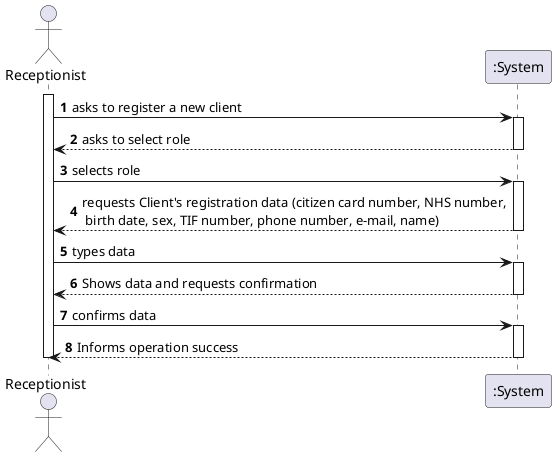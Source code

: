 @startuml
autonumber

actor Receptionist as R
participant ":System" as S

activate R
R -> S: asks to register a new client
activate S
S --> R: asks to select role
deactivate S
R -> S: selects role
activate S
S --> R: requests Client's registration data (citizen card number, NHS number,\n birth date, sex, TIF number, phone number, e-mail, name)
deactivate S
R -> S: types data
activate S
R <-- S: Shows data and requests confirmation
deactivate S
R -> S: confirms data
activate S
S --> R : Informs operation success
deactivate S
deactivate R

@enduml
